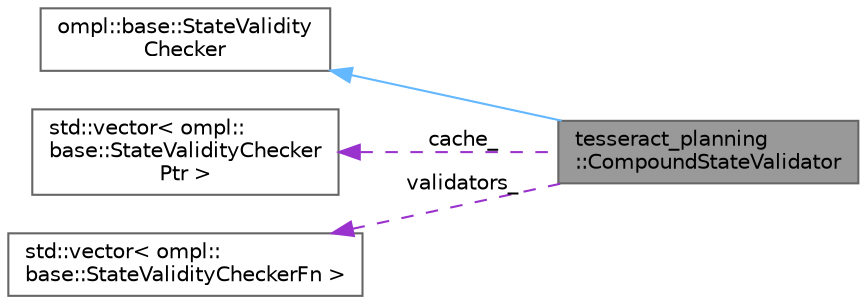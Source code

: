 digraph "tesseract_planning::CompoundStateValidator"
{
 // LATEX_PDF_SIZE
  bgcolor="transparent";
  edge [fontname=Helvetica,fontsize=10,labelfontname=Helvetica,labelfontsize=10];
  node [fontname=Helvetica,fontsize=10,shape=box,height=0.2,width=0.4];
  rankdir="LR";
  Node1 [label="tesseract_planning\l::CompoundStateValidator",height=0.2,width=0.4,color="gray40", fillcolor="grey60", style="filled", fontcolor="black",tooltip="Create a single state validity checker from multiple."];
  Node2 -> Node1 [dir="back",color="steelblue1",style="solid"];
  Node2 [label="ompl::base::StateValidity\lChecker",height=0.2,width=0.4,color="gray40", fillcolor="white", style="filled",tooltip=" "];
  Node3 -> Node1 [dir="back",color="darkorchid3",style="dashed",label=" cache_" ];
  Node3 [label="std::vector\< ompl::\lbase::StateValidityChecker\lPtr \>",height=0.2,width=0.4,color="gray40", fillcolor="white", style="filled",tooltip=" "];
  Node4 -> Node1 [dir="back",color="darkorchid3",style="dashed",label=" validators_" ];
  Node4 [label="std::vector\< ompl::\lbase::StateValidityCheckerFn \>",height=0.2,width=0.4,color="gray40", fillcolor="white", style="filled",tooltip=" "];
}
